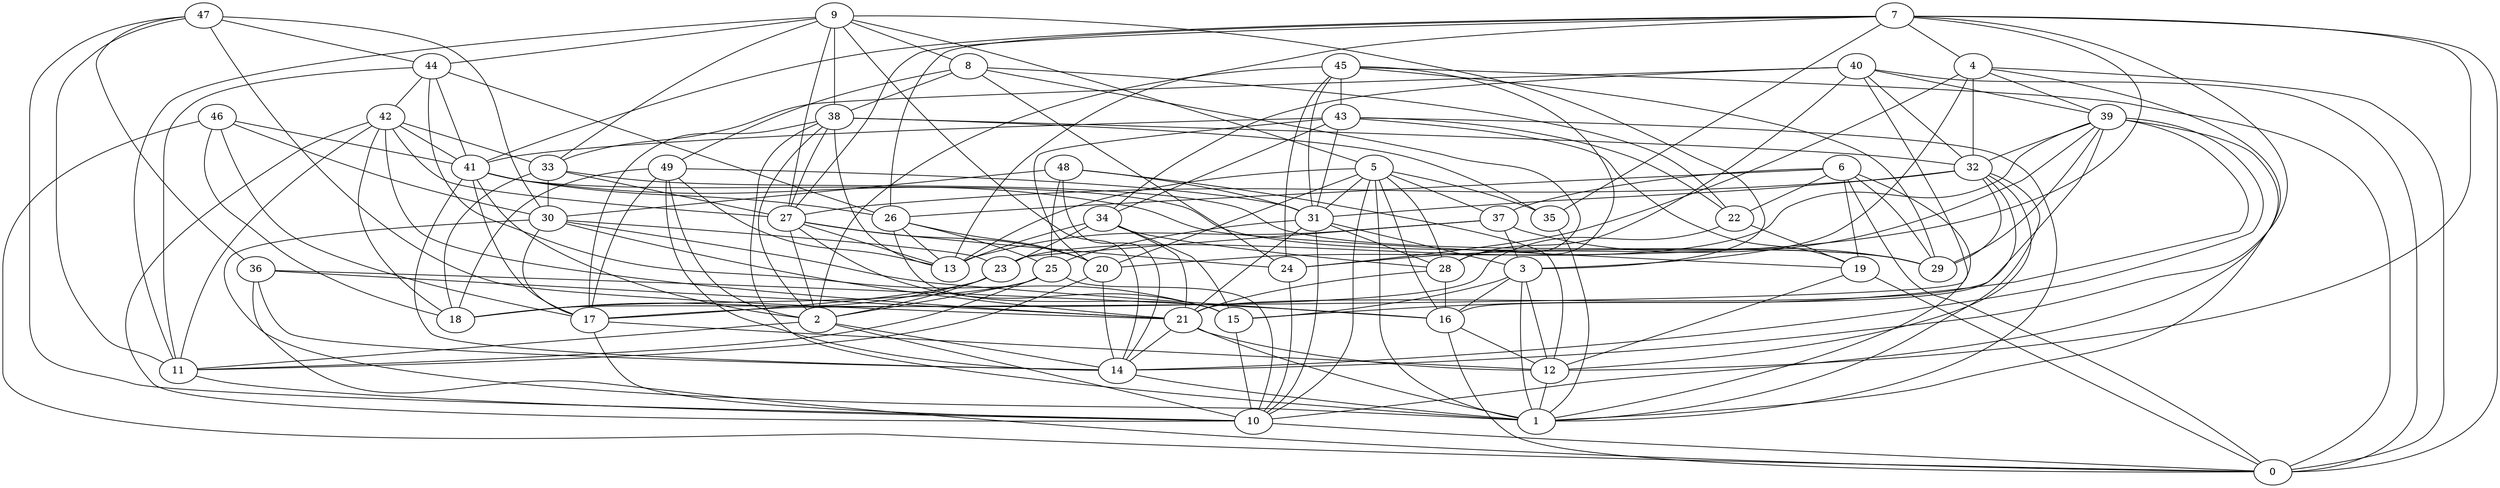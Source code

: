 digraph GG_graph {

subgraph G_graph {
edge [color = black]
"43" -> "22" [dir = none]
"43" -> "1" [dir = none]
"43" -> "34" [dir = none]
"31" -> "21" [dir = none]
"31" -> "28" [dir = none]
"31" -> "10" [dir = none]
"31" -> "3" [dir = none]
"25" -> "18" [dir = none]
"25" -> "11" [dir = none]
"25" -> "10" [dir = none]
"25" -> "2" [dir = none]
"2" -> "14" [dir = none]
"2" -> "11" [dir = none]
"34" -> "23" [dir = none]
"14" -> "1" [dir = none]
"20" -> "14" [dir = none]
"30" -> "1" [dir = none]
"30" -> "21" [dir = none]
"30" -> "17" [dir = none]
"3" -> "1" [dir = none]
"45" -> "29" [dir = none]
"45" -> "0" [dir = none]
"45" -> "28" [dir = none]
"6" -> "19" [dir = none]
"6" -> "22" [dir = none]
"6" -> "0" [dir = none]
"6" -> "1" [dir = none]
"9" -> "38" [dir = none]
"9" -> "8" [dir = none]
"9" -> "33" [dir = none]
"9" -> "11" [dir = none]
"33" -> "29" [dir = none]
"33" -> "18" [dir = none]
"46" -> "17" [dir = none]
"46" -> "41" [dir = none]
"46" -> "0" [dir = none]
"49" -> "18" [dir = none]
"49" -> "13" [dir = none]
"42" -> "41" [dir = none]
"42" -> "11" [dir = none]
"42" -> "21" [dir = none]
"28" -> "16" [dir = none]
"28" -> "21" [dir = none]
"41" -> "19" [dir = none]
"7" -> "4" [dir = none]
"7" -> "35" [dir = none]
"7" -> "0" [dir = none]
"7" -> "12" [dir = none]
"10" -> "0" [dir = none]
"27" -> "15" [dir = none]
"27" -> "24" [dir = none]
"47" -> "10" [dir = none]
"47" -> "11" [dir = none]
"47" -> "36" [dir = none]
"47" -> "44" [dir = none]
"26" -> "13" [dir = none]
"26" -> "25" [dir = none]
"26" -> "20" [dir = none]
"32" -> "12" [dir = none]
"32" -> "1" [dir = none]
"32" -> "27" [dir = none]
"32" -> "31" [dir = none]
"32" -> "29" [dir = none]
"40" -> "17" [dir = none]
"40" -> "28" [dir = none]
"17" -> "10" [dir = none]
"22" -> "18" [dir = none]
"36" -> "0" [dir = none]
"36" -> "16" [dir = none]
"5" -> "20" [dir = none]
"5" -> "10" [dir = none]
"5" -> "1" [dir = none]
"5" -> "31" [dir = none]
"5" -> "35" [dir = none]
"5" -> "37" [dir = none]
"23" -> "18" [dir = none]
"24" -> "10" [dir = none]
"37" -> "29" [dir = none]
"4" -> "10" [dir = none]
"8" -> "22" [dir = none]
"8" -> "38" [dir = none]
"38" -> "2" [dir = none]
"38" -> "35" [dir = none]
"38" -> "1" [dir = none]
"38" -> "32" [dir = none]
"38" -> "13" [dir = none]
"48" -> "30" [dir = none]
"48" -> "31" [dir = none]
"48" -> "12" [dir = none]
"11" -> "10" [dir = none]
"39" -> "23" [dir = none]
"39" -> "1" [dir = none]
"39" -> "29" [dir = none]
"39" -> "15" [dir = none]
"39" -> "24" [dir = none]
"44" -> "42" [dir = none]
"12" -> "1" [dir = none]
"19" -> "12" [dir = none]
"16" -> "0" [dir = none]
"5" -> "16" [dir = none]
"34" -> "15" [dir = none]
"42" -> "27" [dir = none]
"9" -> "3" [dir = none]
"39" -> "21" [dir = none]
"49" -> "17" [dir = none]
"41" -> "17" [dir = none]
"37" -> "13" [dir = none]
"40" -> "33" [dir = none]
"9" -> "44" [dir = none]
"37" -> "3" [dir = none]
"44" -> "26" [dir = none]
"43" -> "20" [dir = none]
"16" -> "12" [dir = none]
"40" -> "32" [dir = none]
"47" -> "21" [dir = none]
"30" -> "16" [dir = none]
"35" -> "1" [dir = none]
"27" -> "2" [dir = none]
"23" -> "17" [dir = none]
"47" -> "30" [dir = none]
"26" -> "15" [dir = none]
"4" -> "0" [dir = none]
"3" -> "12" [dir = none]
"45" -> "2" [dir = none]
"8" -> "24" [dir = none]
"9" -> "27" [dir = none]
"41" -> "29" [dir = none]
"27" -> "13" [dir = none]
"27" -> "20" [dir = none]
"41" -> "2" [dir = none]
"42" -> "18" [dir = none]
"9" -> "5" [dir = none]
"36" -> "14" [dir = none]
"5" -> "28" [dir = none]
"42" -> "10" [dir = none]
"3" -> "16" [dir = none]
"17" -> "12" [dir = none]
"49" -> "14" [dir = none]
"7" -> "13" [dir = none]
"2" -> "10" [dir = none]
"36" -> "21" [dir = none]
"42" -> "33" [dir = none]
"7" -> "41" [dir = none]
"45" -> "24" [dir = none]
"6" -> "29" [dir = none]
"31" -> "25" [dir = none]
"4" -> "24" [dir = none]
"38" -> "27" [dir = none]
"40" -> "34" [dir = none]
"46" -> "18" [dir = none]
"30" -> "23" [dir = none]
"7" -> "26" [dir = none]
"49" -> "31" [dir = none]
"34" -> "13" [dir = none]
"21" -> "14" [dir = none]
"33" -> "30" [dir = none]
"43" -> "31" [dir = none]
"8" -> "28" [dir = none]
"15" -> "10" [dir = none]
"39" -> "32" [dir = none]
"4" -> "39" [dir = none]
"43" -> "19" [dir = none]
"19" -> "0" [dir = none]
"8" -> "49" [dir = none]
"43" -> "41" [dir = none]
"48" -> "14" [dir = none]
"3" -> "15" [dir = none]
"40" -> "39" [dir = none]
"48" -> "25" [dir = none]
"41" -> "14" [dir = none]
"4" -> "3" [dir = none]
"21" -> "1" [dir = none]
"7" -> "20" [dir = none]
"40" -> "0" [dir = none]
"45" -> "43" [dir = none]
"44" -> "11" [dir = none]
"45" -> "31" [dir = none]
"20" -> "11" [dir = none]
"21" -> "12" [dir = none]
"32" -> "16" [dir = none]
"22" -> "19" [dir = none]
"41" -> "26" [dir = none]
"49" -> "2" [dir = none]
"34" -> "28" [dir = none]
"9" -> "14" [dir = none]
"37" -> "23" [dir = none]
"38" -> "17" [dir = none]
"44" -> "41" [dir = none]
"46" -> "30" [dir = none]
"39" -> "14" [dir = none]
"5" -> "13" [dir = none]
"4" -> "32" [dir = none]
"7" -> "27" [dir = none]
"23" -> "2" [dir = none]
"7" -> "14" [dir = none]
"44" -> "15" [dir = none]
"34" -> "21" [dir = none]
"6" -> "26" [dir = none]
"6" -> "37" [dir = none]
"33" -> "27" [dir = none]
}

}
